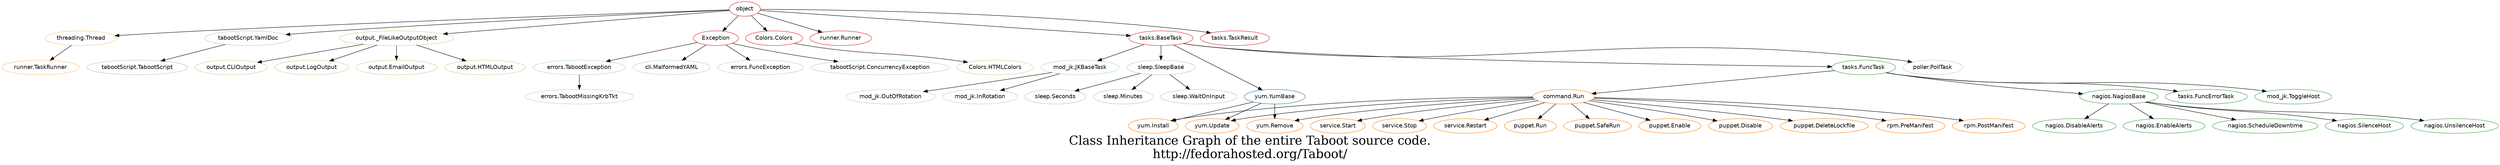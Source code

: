 // Last updated on: 2011-11-02 15:05:55
digraph objectgraph {
	fontsize=30;
	label="Class Inheritance Graph of the entire Taboot source code.\nhttp://fedorahosted.org/Taboot/";
node [fontname=Helvetica];
	node [color="/paired10/7"];
	"threading.Thread"->"runner.TaskRunner";
	node [color="/paired10/9"];
	"tabootScript.YamlDoc"->"tabootScript.TabootScript";
	node [color="/paired10/1"];
	"mod_jk.JKBaseTask"->"mod_jk.OutOfRotation";
	"mod_jk.JKBaseTask"->"mod_jk.InRotation";
	node [color="/paired10/3"];
	"output._FileLikeOutputObject"->"output.CLIOutput";
	"output._FileLikeOutputObject"->"output.LogOutput";
	"output._FileLikeOutputObject"->"output.EmailOutput";
	"output._FileLikeOutputObject"->"output.HTMLOutput";
	node [color="/paired10/1"];
	"errors.TabootException"->"errors.TabootMissingKrbTkt";
	node [color="/paired10/6"];
	"object"->"Exception";
	"object"->"Colors.Colors";
	"object"->"output._FileLikeOutputObject";
	"object"->"runner.Runner";
	"object"->"threading.Thread";
	"object"->"tabootScript.YamlDoc";
	"object"->"tasks.BaseTask";
	"object"->"tasks.TaskResult";
	node [color="/paired10/1"];
	"Exception"->"cli.MalformedYAML";
	"Exception"->"errors.FuncException";
	"Exception"->"errors.TabootException";
	"Exception"->"tabootScript.ConcurrencyException";
	node [color="/paired10/9"];
	"sleep.SleepBase"->"sleep.Seconds";
	"sleep.SleepBase"->"sleep.Minutes";
	"sleep.SleepBase"->"sleep.WaitOnInput";
	node [color="/paired10/8"];
	"command.Run"->"yum.Install";
	"command.Run"->"yum.Update";
	"command.Run"->"yum.Remove";
	"command.Run"->"service.Start";
	"command.Run"->"service.Stop";
	"command.Run"->"service.Restart";
	"command.Run"->"puppet.Run";
	"command.Run"->"puppet.SafeRun";
	"command.Run"->"puppet.Enable";
	"command.Run"->"puppet.Disable";
	"command.Run"->"puppet.DeleteLockfile";
	"command.Run"->"rpm.PreManifest";
	"command.Run"->"rpm.PostManifest";
	node [color="/paired10/4"];
	"nagios.NagiosBase"->"nagios.DisableAlerts";
	"nagios.NagiosBase"->"nagios.EnableAlerts";
	"nagios.NagiosBase"->"nagios.ScheduleDowntime";
	"nagios.NagiosBase"->"nagios.SilenceHost";
	"nagios.NagiosBase"->"nagios.UnsilenceHost";
	node [color="/paired10/3"];
	"Colors.Colors"->"Colors.HTMLColors";
	node [color="/paired10/2"];
	"yum.YumBase"->"yum.Install";
	"yum.YumBase"->"yum.Update";
	"yum.YumBase"->"yum.Remove";
	node [color="/paired10/4"];
	"tasks.FuncTask"->"tasks.FuncErrorTask";
	"tasks.FuncTask"->"command.Run";
	"tasks.FuncTask"->"mod_jk.ToggleHost";
	"tasks.FuncTask"->"nagios.NagiosBase";
	node [color="/paired10/1"];
	"tasks.BaseTask"->"tasks.FuncTask";
	"tasks.BaseTask"->"poller.PollTask";
	"tasks.BaseTask"->"yum.YumBase";
	"tasks.BaseTask"->"mod_jk.JKBaseTask";
	"tasks.BaseTask"->"sleep.SleepBase";
}

